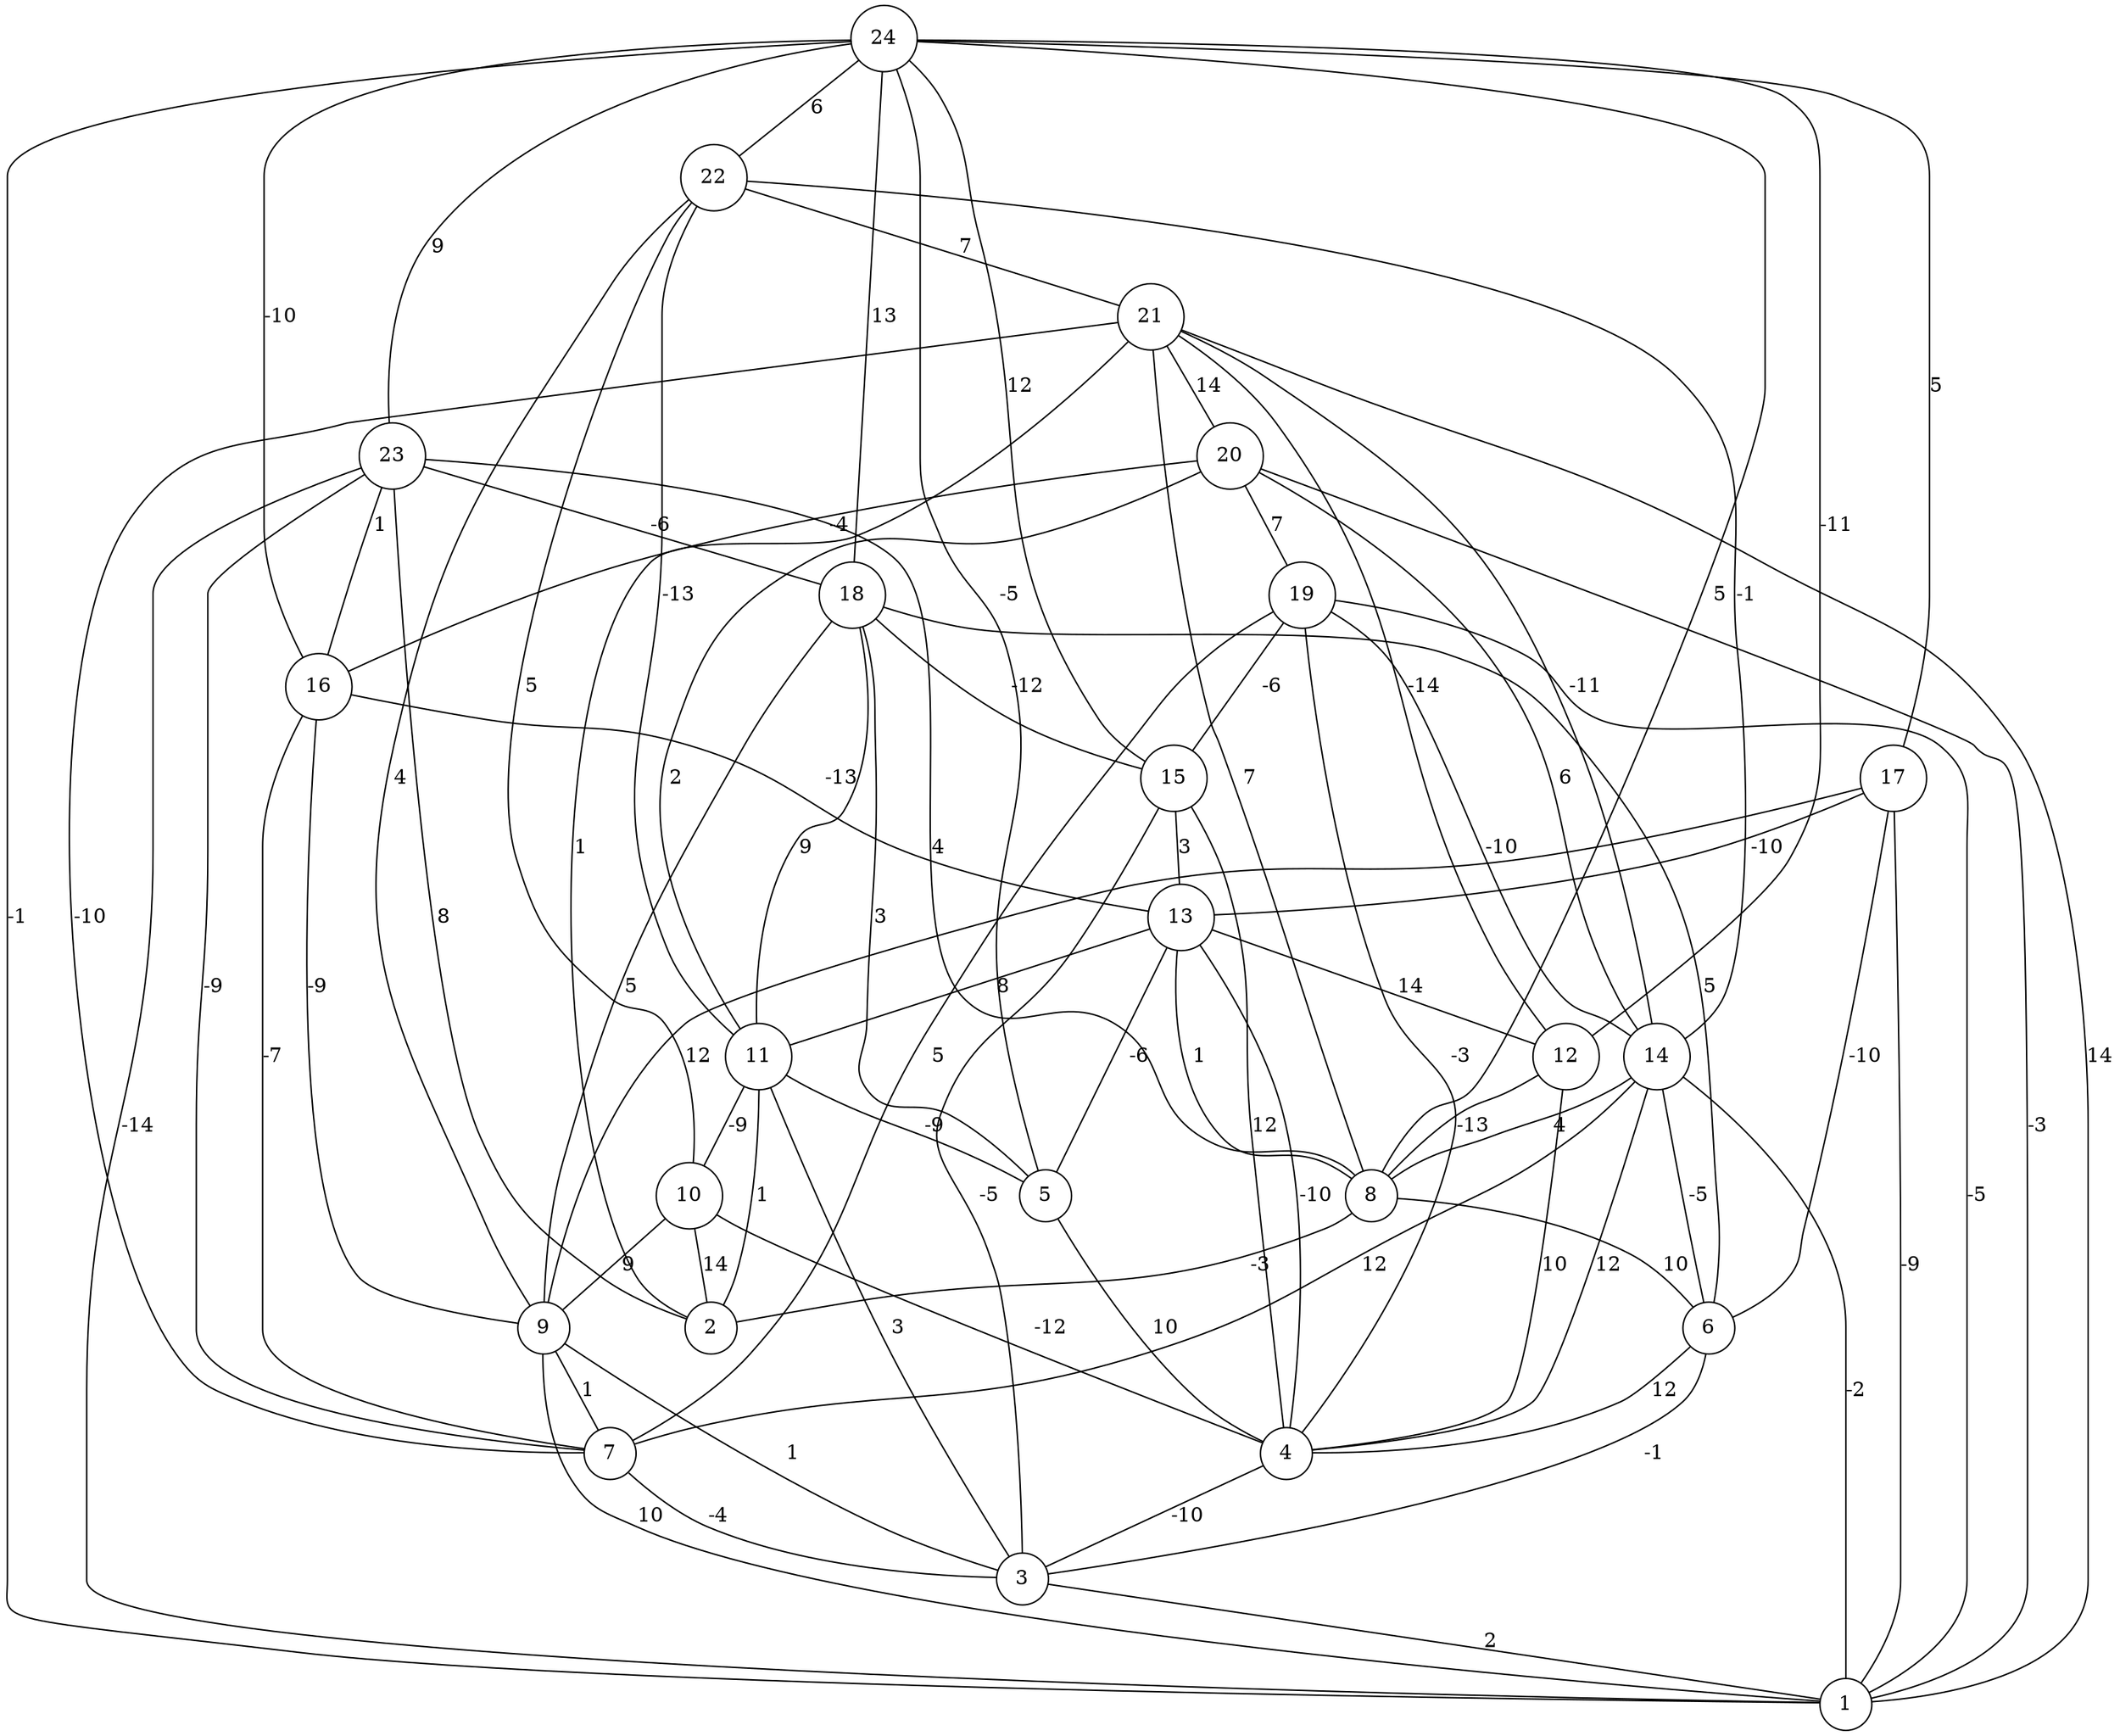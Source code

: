 graph { 
	 fontname="Helvetica,Arial,sans-serif" 
	 node [shape = circle]; 
	 24 -- 1 [label = "-1"];
	 24 -- 5 [label = "-5"];
	 24 -- 8 [label = "5"];
	 24 -- 12 [label = "-11"];
	 24 -- 15 [label = "12"];
	 24 -- 16 [label = "-10"];
	 24 -- 17 [label = "5"];
	 24 -- 18 [label = "13"];
	 24 -- 22 [label = "6"];
	 24 -- 23 [label = "9"];
	 23 -- 1 [label = "-14"];
	 23 -- 2 [label = "8"];
	 23 -- 7 [label = "-9"];
	 23 -- 8 [label = "4"];
	 23 -- 16 [label = "1"];
	 23 -- 18 [label = "-6"];
	 22 -- 9 [label = "4"];
	 22 -- 10 [label = "5"];
	 22 -- 11 [label = "-13"];
	 22 -- 14 [label = "-1"];
	 22 -- 21 [label = "7"];
	 21 -- 1 [label = "14"];
	 21 -- 2 [label = "1"];
	 21 -- 7 [label = "-10"];
	 21 -- 8 [label = "7"];
	 21 -- 12 [label = "-14"];
	 21 -- 14 [label = "-11"];
	 21 -- 20 [label = "14"];
	 20 -- 1 [label = "-3"];
	 20 -- 11 [label = "2"];
	 20 -- 14 [label = "6"];
	 20 -- 16 [label = "-4"];
	 20 -- 19 [label = "7"];
	 19 -- 1 [label = "-5"];
	 19 -- 4 [label = "-3"];
	 19 -- 7 [label = "5"];
	 19 -- 14 [label = "-10"];
	 19 -- 15 [label = "-6"];
	 18 -- 5 [label = "3"];
	 18 -- 6 [label = "5"];
	 18 -- 9 [label = "5"];
	 18 -- 11 [label = "9"];
	 18 -- 15 [label = "-12"];
	 17 -- 1 [label = "-9"];
	 17 -- 6 [label = "-10"];
	 17 -- 9 [label = "12"];
	 17 -- 13 [label = "-10"];
	 16 -- 7 [label = "-7"];
	 16 -- 9 [label = "-9"];
	 16 -- 13 [label = "-13"];
	 15 -- 3 [label = "-5"];
	 15 -- 4 [label = "12"];
	 15 -- 13 [label = "3"];
	 14 -- 1 [label = "-2"];
	 14 -- 4 [label = "12"];
	 14 -- 6 [label = "-5"];
	 14 -- 7 [label = "12"];
	 14 -- 8 [label = "4"];
	 13 -- 4 [label = "-10"];
	 13 -- 5 [label = "-6"];
	 13 -- 8 [label = "1"];
	 13 -- 11 [label = "8"];
	 13 -- 12 [label = "14"];
	 12 -- 4 [label = "10"];
	 12 -- 8 [label = "-13"];
	 11 -- 2 [label = "1"];
	 11 -- 3 [label = "3"];
	 11 -- 5 [label = "-9"];
	 11 -- 10 [label = "-9"];
	 10 -- 2 [label = "14"];
	 10 -- 4 [label = "-12"];
	 10 -- 9 [label = "9"];
	 9 -- 1 [label = "10"];
	 9 -- 3 [label = "1"];
	 9 -- 7 [label = "1"];
	 8 -- 2 [label = "-3"];
	 8 -- 6 [label = "10"];
	 7 -- 3 [label = "-4"];
	 6 -- 3 [label = "-1"];
	 6 -- 4 [label = "12"];
	 5 -- 4 [label = "10"];
	 4 -- 3 [label = "-10"];
	 3 -- 1 [label = "2"];
	 1;
	 2;
	 3;
	 4;
	 5;
	 6;
	 7;
	 8;
	 9;
	 10;
	 11;
	 12;
	 13;
	 14;
	 15;
	 16;
	 17;
	 18;
	 19;
	 20;
	 21;
	 22;
	 23;
	 24;
}

